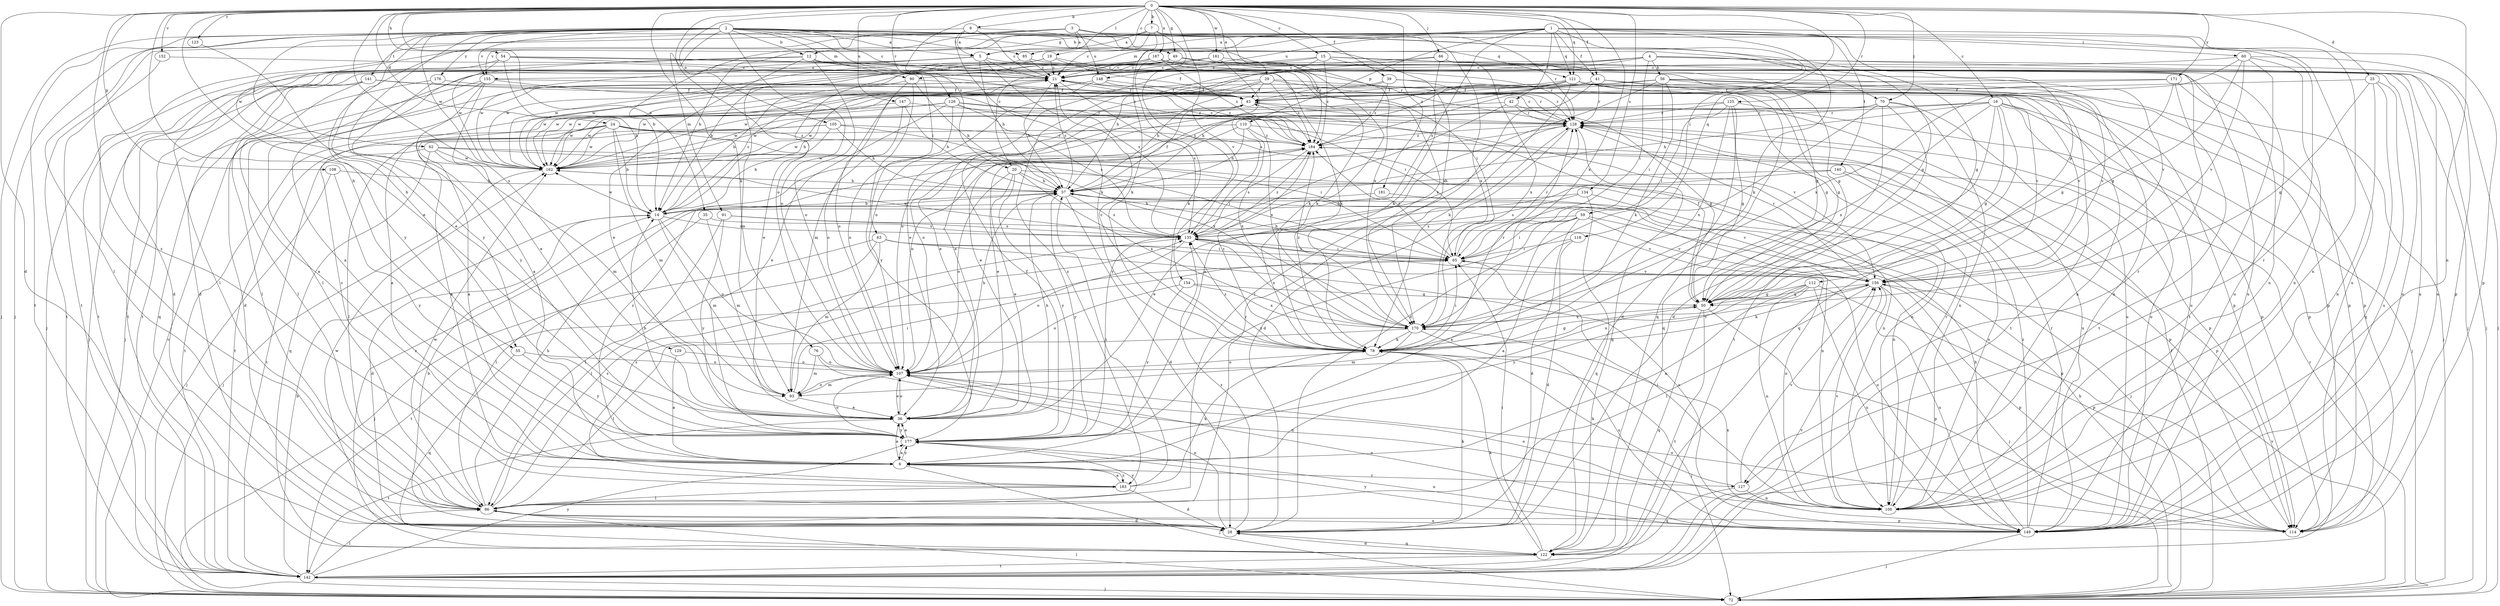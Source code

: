strict digraph  {
0;
1;
2;
3;
4;
5;
6;
7;
9;
12;
14;
15;
16;
19;
20;
21;
24;
25;
28;
29;
35;
36;
39;
41;
42;
43;
49;
50;
54;
55;
56;
57;
59;
60;
62;
63;
65;
66;
70;
72;
76;
78;
85;
86;
90;
91;
93;
100;
105;
107;
108;
110;
112;
114;
118;
121;
122;
123;
125;
126;
127;
128;
129;
134;
135;
140;
141;
142;
147;
148;
149;
152;
154;
155;
156;
161;
162;
167;
170;
171;
176;
177;
181;
183;
184;
0 -> 7  [label=b];
0 -> 9  [label=b];
0 -> 15  [label=c];
0 -> 16  [label=c];
0 -> 19  [label=c];
0 -> 20  [label=c];
0 -> 24  [label=d];
0 -> 25  [label=d];
0 -> 28  [label=d];
0 -> 29  [label=e];
0 -> 35  [label=e];
0 -> 36  [label=e];
0 -> 39  [label=f];
0 -> 41  [label=f];
0 -> 49  [label=g];
0 -> 54  [label=h];
0 -> 55  [label=h];
0 -> 66  [label=j];
0 -> 70  [label=j];
0 -> 76  [label=k];
0 -> 85  [label=l];
0 -> 100  [label=n];
0 -> 105  [label=o];
0 -> 107  [label=o];
0 -> 108  [label=p];
0 -> 118  [label=q];
0 -> 121  [label=q];
0 -> 123  [label=r];
0 -> 125  [label=r];
0 -> 126  [label=r];
0 -> 129  [label=s];
0 -> 134  [label=s];
0 -> 147  [label=u];
0 -> 152  [label=v];
0 -> 154  [label=v];
0 -> 161  [label=w];
0 -> 167  [label=x];
0 -> 170  [label=x];
0 -> 171  [label=y];
0 -> 181  [label=z];
0 -> 183  [label=z];
1 -> 5  [label=a];
1 -> 12  [label=b];
1 -> 20  [label=c];
1 -> 41  [label=f];
1 -> 42  [label=f];
1 -> 59  [label=i];
1 -> 60  [label=i];
1 -> 78  [label=k];
1 -> 90  [label=m];
1 -> 110  [label=p];
1 -> 112  [label=p];
1 -> 114  [label=p];
1 -> 121  [label=q];
1 -> 135  [label=s];
1 -> 140  [label=t];
1 -> 148  [label=u];
2 -> 5  [label=a];
2 -> 12  [label=b];
2 -> 21  [label=c];
2 -> 49  [label=g];
2 -> 50  [label=g];
2 -> 55  [label=h];
2 -> 62  [label=i];
2 -> 63  [label=i];
2 -> 70  [label=j];
2 -> 72  [label=j];
2 -> 85  [label=l];
2 -> 86  [label=l];
2 -> 90  [label=m];
2 -> 91  [label=m];
2 -> 107  [label=o];
2 -> 127  [label=r];
2 -> 141  [label=t];
2 -> 142  [label=t];
2 -> 155  [label=v];
2 -> 162  [label=w];
2 -> 170  [label=x];
2 -> 176  [label=y];
2 -> 177  [label=y];
3 -> 5  [label=a];
3 -> 14  [label=b];
3 -> 50  [label=g];
3 -> 72  [label=j];
3 -> 100  [label=n];
3 -> 121  [label=q];
3 -> 142  [label=t];
3 -> 148  [label=u];
3 -> 149  [label=u];
3 -> 155  [label=v];
3 -> 177  [label=y];
4 -> 21  [label=c];
4 -> 56  [label=h];
4 -> 65  [label=i];
4 -> 72  [label=j];
4 -> 107  [label=o];
4 -> 127  [label=r];
4 -> 149  [label=u];
4 -> 155  [label=v];
4 -> 183  [label=z];
5 -> 21  [label=c];
5 -> 57  [label=h];
5 -> 65  [label=i];
5 -> 86  [label=l];
5 -> 135  [label=s];
5 -> 142  [label=t];
5 -> 162  [label=w];
6 -> 36  [label=e];
6 -> 72  [label=j];
6 -> 127  [label=r];
6 -> 177  [label=y];
6 -> 183  [label=z];
6 -> 184  [label=z];
7 -> 5  [label=a];
7 -> 14  [label=b];
7 -> 21  [label=c];
7 -> 78  [label=k];
7 -> 128  [label=r];
7 -> 135  [label=s];
7 -> 162  [label=w];
7 -> 170  [label=x];
7 -> 184  [label=z];
9 -> 5  [label=a];
9 -> 21  [label=c];
9 -> 78  [label=k];
9 -> 86  [label=l];
9 -> 170  [label=x];
12 -> 6  [label=a];
12 -> 21  [label=c];
12 -> 36  [label=e];
12 -> 72  [label=j];
12 -> 107  [label=o];
12 -> 149  [label=u];
12 -> 184  [label=z];
14 -> 21  [label=c];
14 -> 28  [label=d];
14 -> 93  [label=m];
14 -> 107  [label=o];
14 -> 135  [label=s];
14 -> 162  [label=w];
15 -> 14  [label=b];
15 -> 21  [label=c];
15 -> 36  [label=e];
15 -> 72  [label=j];
15 -> 128  [label=r];
15 -> 156  [label=v];
15 -> 184  [label=z];
16 -> 28  [label=d];
16 -> 50  [label=g];
16 -> 57  [label=h];
16 -> 72  [label=j];
16 -> 107  [label=o];
16 -> 114  [label=p];
16 -> 122  [label=q];
16 -> 128  [label=r];
16 -> 149  [label=u];
16 -> 170  [label=x];
19 -> 21  [label=c];
19 -> 43  [label=f];
19 -> 78  [label=k];
19 -> 93  [label=m];
19 -> 142  [label=t];
20 -> 36  [label=e];
20 -> 57  [label=h];
20 -> 100  [label=n];
20 -> 107  [label=o];
20 -> 170  [label=x];
20 -> 177  [label=y];
21 -> 43  [label=f];
21 -> 57  [label=h];
21 -> 86  [label=l];
21 -> 135  [label=s];
24 -> 6  [label=a];
24 -> 14  [label=b];
24 -> 65  [label=i];
24 -> 86  [label=l];
24 -> 93  [label=m];
24 -> 100  [label=n];
24 -> 142  [label=t];
24 -> 162  [label=w];
24 -> 184  [label=z];
25 -> 43  [label=f];
25 -> 50  [label=g];
25 -> 100  [label=n];
25 -> 122  [label=q];
25 -> 149  [label=u];
28 -> 14  [label=b];
28 -> 78  [label=k];
28 -> 107  [label=o];
28 -> 122  [label=q];
28 -> 135  [label=s];
28 -> 162  [label=w];
29 -> 43  [label=f];
29 -> 50  [label=g];
29 -> 57  [label=h];
29 -> 93  [label=m];
29 -> 128  [label=r];
29 -> 162  [label=w];
29 -> 184  [label=z];
35 -> 86  [label=l];
35 -> 93  [label=m];
35 -> 135  [label=s];
36 -> 57  [label=h];
36 -> 107  [label=o];
36 -> 142  [label=t];
36 -> 177  [label=y];
39 -> 36  [label=e];
39 -> 43  [label=f];
39 -> 114  [label=p];
39 -> 128  [label=r];
39 -> 184  [label=z];
41 -> 43  [label=f];
41 -> 50  [label=g];
41 -> 86  [label=l];
41 -> 114  [label=p];
41 -> 128  [label=r];
41 -> 162  [label=w];
42 -> 50  [label=g];
42 -> 128  [label=r];
42 -> 162  [label=w];
42 -> 177  [label=y];
43 -> 128  [label=r];
43 -> 162  [label=w];
49 -> 21  [label=c];
49 -> 28  [label=d];
49 -> 50  [label=g];
49 -> 78  [label=k];
49 -> 128  [label=r];
49 -> 149  [label=u];
49 -> 162  [label=w];
50 -> 43  [label=f];
50 -> 114  [label=p];
50 -> 122  [label=q];
50 -> 142  [label=t];
50 -> 170  [label=x];
54 -> 14  [label=b];
54 -> 21  [label=c];
54 -> 28  [label=d];
54 -> 50  [label=g];
54 -> 100  [label=n];
54 -> 162  [label=w];
55 -> 107  [label=o];
55 -> 122  [label=q];
55 -> 177  [label=y];
56 -> 6  [label=a];
56 -> 36  [label=e];
56 -> 43  [label=f];
56 -> 65  [label=i];
56 -> 78  [label=k];
56 -> 100  [label=n];
56 -> 114  [label=p];
56 -> 142  [label=t];
56 -> 156  [label=v];
56 -> 162  [label=w];
57 -> 14  [label=b];
57 -> 21  [label=c];
57 -> 28  [label=d];
57 -> 43  [label=f];
57 -> 100  [label=n];
57 -> 135  [label=s];
57 -> 177  [label=y];
59 -> 6  [label=a];
59 -> 28  [label=d];
59 -> 65  [label=i];
59 -> 114  [label=p];
59 -> 135  [label=s];
59 -> 156  [label=v];
59 -> 177  [label=y];
60 -> 21  [label=c];
60 -> 50  [label=g];
60 -> 100  [label=n];
60 -> 114  [label=p];
60 -> 142  [label=t];
60 -> 156  [label=v];
60 -> 170  [label=x];
62 -> 65  [label=i];
62 -> 93  [label=m];
62 -> 100  [label=n];
62 -> 122  [label=q];
62 -> 142  [label=t];
62 -> 162  [label=w];
63 -> 65  [label=i];
63 -> 72  [label=j];
63 -> 86  [label=l];
63 -> 93  [label=m];
63 -> 100  [label=n];
63 -> 149  [label=u];
65 -> 57  [label=h];
65 -> 128  [label=r];
65 -> 135  [label=s];
65 -> 142  [label=t];
65 -> 156  [label=v];
65 -> 184  [label=z];
66 -> 21  [label=c];
66 -> 57  [label=h];
66 -> 72  [label=j];
66 -> 78  [label=k];
66 -> 170  [label=x];
70 -> 28  [label=d];
70 -> 100  [label=n];
70 -> 122  [label=q];
70 -> 128  [label=r];
70 -> 142  [label=t];
70 -> 149  [label=u];
70 -> 162  [label=w];
72 -> 21  [label=c];
72 -> 43  [label=f];
72 -> 57  [label=h];
72 -> 86  [label=l];
72 -> 128  [label=r];
72 -> 156  [label=v];
76 -> 93  [label=m];
76 -> 100  [label=n];
76 -> 107  [label=o];
78 -> 21  [label=c];
78 -> 50  [label=g];
78 -> 65  [label=i];
78 -> 72  [label=j];
78 -> 107  [label=o];
78 -> 128  [label=r];
78 -> 135  [label=s];
78 -> 156  [label=v];
78 -> 184  [label=z];
85 -> 21  [label=c];
85 -> 149  [label=u];
85 -> 162  [label=w];
86 -> 28  [label=d];
86 -> 57  [label=h];
86 -> 114  [label=p];
86 -> 128  [label=r];
86 -> 135  [label=s];
86 -> 149  [label=u];
86 -> 162  [label=w];
86 -> 177  [label=y];
90 -> 14  [label=b];
90 -> 43  [label=f];
90 -> 57  [label=h];
90 -> 107  [label=o];
90 -> 177  [label=y];
91 -> 86  [label=l];
91 -> 135  [label=s];
91 -> 156  [label=v];
91 -> 177  [label=y];
93 -> 36  [label=e];
93 -> 65  [label=i];
93 -> 107  [label=o];
100 -> 65  [label=i];
100 -> 107  [label=o];
100 -> 128  [label=r];
100 -> 156  [label=v];
105 -> 6  [label=a];
105 -> 14  [label=b];
105 -> 57  [label=h];
105 -> 142  [label=t];
105 -> 170  [label=x];
105 -> 184  [label=z];
107 -> 36  [label=e];
107 -> 57  [label=h];
107 -> 93  [label=m];
108 -> 57  [label=h];
108 -> 72  [label=j];
108 -> 177  [label=y];
110 -> 57  [label=h];
110 -> 107  [label=o];
110 -> 114  [label=p];
110 -> 162  [label=w];
110 -> 170  [label=x];
110 -> 184  [label=z];
112 -> 6  [label=a];
112 -> 50  [label=g];
112 -> 100  [label=n];
112 -> 107  [label=o];
112 -> 114  [label=p];
112 -> 149  [label=u];
112 -> 177  [label=y];
114 -> 107  [label=o];
118 -> 6  [label=a];
118 -> 28  [label=d];
118 -> 65  [label=i];
121 -> 43  [label=f];
121 -> 57  [label=h];
121 -> 78  [label=k];
121 -> 100  [label=n];
121 -> 107  [label=o];
121 -> 114  [label=p];
121 -> 122  [label=q];
121 -> 149  [label=u];
121 -> 156  [label=v];
121 -> 162  [label=w];
121 -> 184  [label=z];
122 -> 28  [label=d];
122 -> 65  [label=i];
122 -> 78  [label=k];
122 -> 142  [label=t];
122 -> 184  [label=z];
123 -> 36  [label=e];
125 -> 28  [label=d];
125 -> 36  [label=e];
125 -> 50  [label=g];
125 -> 65  [label=i];
125 -> 114  [label=p];
125 -> 128  [label=r];
125 -> 170  [label=x];
126 -> 6  [label=a];
126 -> 36  [label=e];
126 -> 107  [label=o];
126 -> 128  [label=r];
126 -> 135  [label=s];
126 -> 156  [label=v];
126 -> 162  [label=w];
126 -> 170  [label=x];
127 -> 78  [label=k];
127 -> 100  [label=n];
127 -> 122  [label=q];
127 -> 156  [label=v];
128 -> 21  [label=c];
128 -> 28  [label=d];
128 -> 36  [label=e];
128 -> 122  [label=q];
128 -> 149  [label=u];
128 -> 184  [label=z];
129 -> 6  [label=a];
129 -> 107  [label=o];
134 -> 14  [label=b];
134 -> 72  [label=j];
134 -> 122  [label=q];
134 -> 135  [label=s];
135 -> 65  [label=i];
135 -> 107  [label=o];
135 -> 128  [label=r];
135 -> 149  [label=u];
135 -> 162  [label=w];
135 -> 170  [label=x];
135 -> 184  [label=z];
140 -> 36  [label=e];
140 -> 57  [label=h];
140 -> 100  [label=n];
140 -> 114  [label=p];
141 -> 6  [label=a];
141 -> 43  [label=f];
141 -> 72  [label=j];
141 -> 86  [label=l];
141 -> 156  [label=v];
142 -> 14  [label=b];
142 -> 72  [label=j];
142 -> 86  [label=l];
142 -> 156  [label=v];
142 -> 177  [label=y];
147 -> 57  [label=h];
147 -> 107  [label=o];
147 -> 128  [label=r];
147 -> 162  [label=w];
148 -> 14  [label=b];
148 -> 43  [label=f];
148 -> 162  [label=w];
148 -> 184  [label=z];
149 -> 57  [label=h];
149 -> 72  [label=j];
149 -> 107  [label=o];
149 -> 128  [label=r];
149 -> 170  [label=x];
149 -> 177  [label=y];
149 -> 184  [label=z];
152 -> 21  [label=c];
152 -> 142  [label=t];
154 -> 50  [label=g];
154 -> 107  [label=o];
154 -> 170  [label=x];
154 -> 177  [label=y];
155 -> 6  [label=a];
155 -> 28  [label=d];
155 -> 36  [label=e];
155 -> 43  [label=f];
155 -> 65  [label=i];
155 -> 122  [label=q];
156 -> 50  [label=g];
156 -> 72  [label=j];
156 -> 78  [label=k];
156 -> 86  [label=l];
156 -> 114  [label=p];
156 -> 128  [label=r];
156 -> 149  [label=u];
161 -> 21  [label=c];
161 -> 78  [label=k];
161 -> 86  [label=l];
161 -> 135  [label=s];
162 -> 57  [label=h];
162 -> 72  [label=j];
167 -> 21  [label=c];
167 -> 36  [label=e];
167 -> 78  [label=k];
167 -> 142  [label=t];
167 -> 149  [label=u];
167 -> 162  [label=w];
167 -> 170  [label=x];
167 -> 184  [label=z];
170 -> 78  [label=k];
170 -> 86  [label=l];
170 -> 93  [label=m];
170 -> 149  [label=u];
170 -> 184  [label=z];
171 -> 43  [label=f];
171 -> 50  [label=g];
171 -> 72  [label=j];
171 -> 142  [label=t];
171 -> 162  [label=w];
176 -> 43  [label=f];
176 -> 72  [label=j];
176 -> 177  [label=y];
177 -> 6  [label=a];
177 -> 14  [label=b];
177 -> 36  [label=e];
177 -> 43  [label=f];
177 -> 107  [label=o];
177 -> 149  [label=u];
181 -> 14  [label=b];
181 -> 156  [label=v];
183 -> 6  [label=a];
183 -> 21  [label=c];
183 -> 28  [label=d];
183 -> 57  [label=h];
183 -> 78  [label=k];
183 -> 86  [label=l];
183 -> 135  [label=s];
184 -> 21  [label=c];
184 -> 114  [label=p];
184 -> 135  [label=s];
184 -> 162  [label=w];
}
